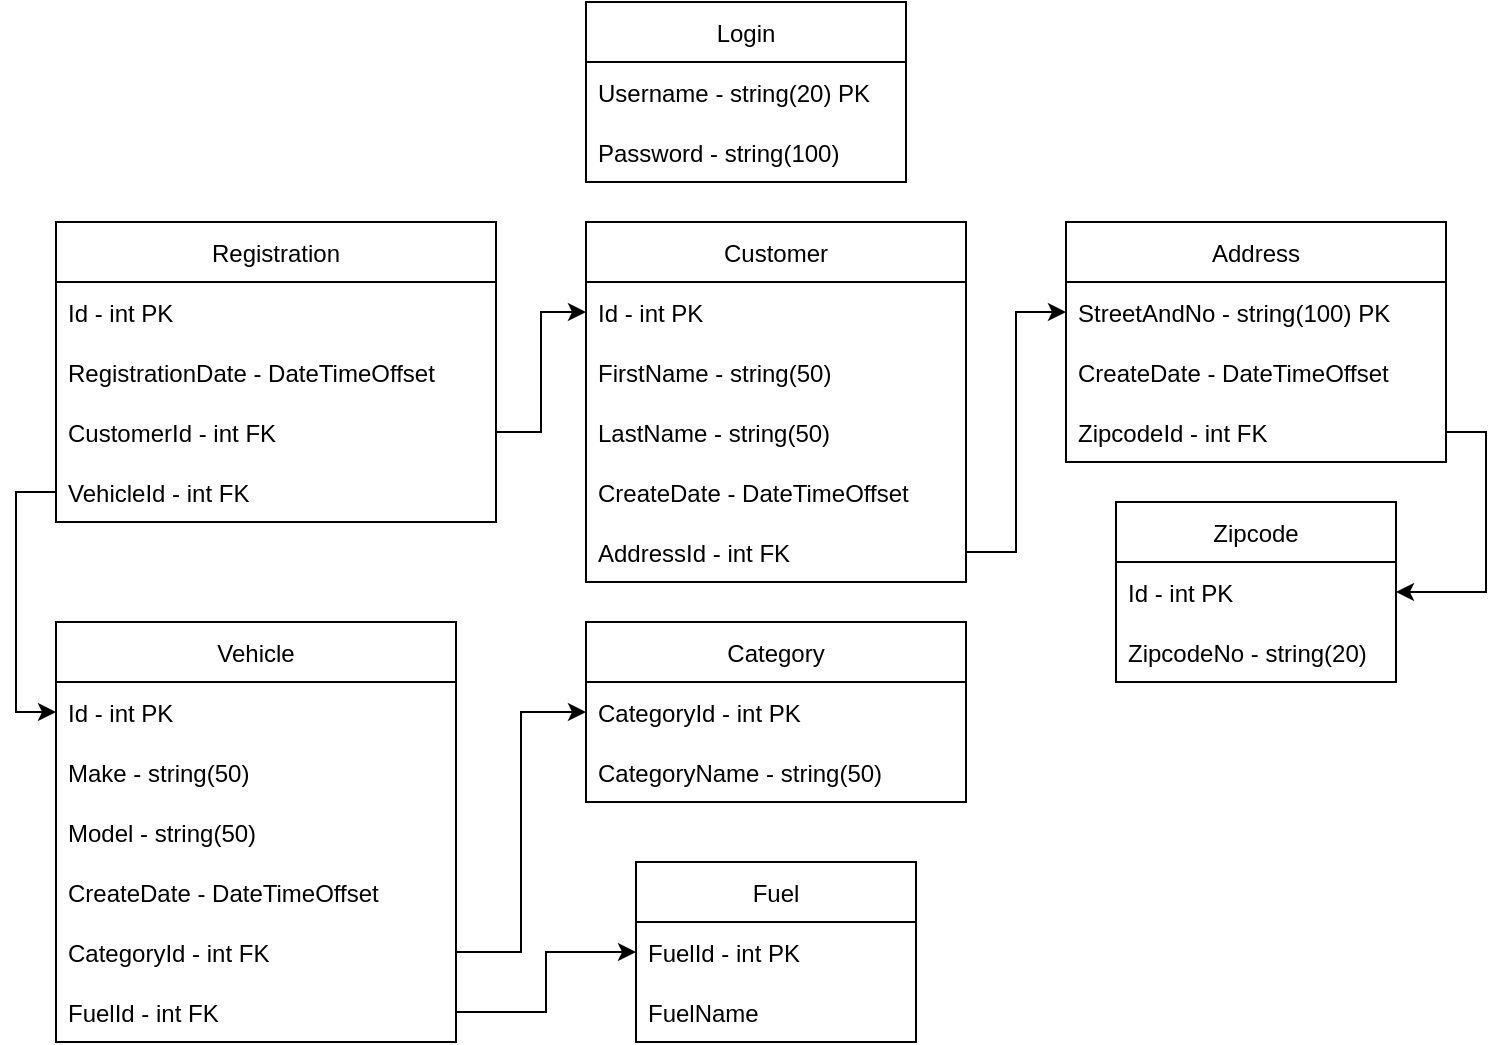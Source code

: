 <mxfile version="17.1.0" type="device"><diagram id="hZB2YYF9o8FqdEhSAHvk" name="Page-1"><mxGraphModel dx="868" dy="520" grid="1" gridSize="10" guides="1" tooltips="1" connect="1" arrows="1" fold="1" page="1" pageScale="1" pageWidth="827" pageHeight="1169" math="0" shadow="0"><root><mxCell id="0"/><mxCell id="1" parent="0"/><mxCell id="BB145jm6wdzGASiEvPl8-1" value="Login" style="swimlane;fontStyle=0;childLayout=stackLayout;horizontal=1;startSize=30;horizontalStack=0;resizeParent=1;resizeParentMax=0;resizeLast=0;collapsible=1;marginBottom=0;" parent="1" vertex="1"><mxGeometry x="305" y="50" width="160" height="90" as="geometry"/></mxCell><mxCell id="BB145jm6wdzGASiEvPl8-2" value="Username - string(20) PK " style="text;strokeColor=none;fillColor=none;align=left;verticalAlign=middle;spacingLeft=4;spacingRight=4;overflow=hidden;points=[[0,0.5],[1,0.5]];portConstraint=eastwest;rotatable=0;" parent="BB145jm6wdzGASiEvPl8-1" vertex="1"><mxGeometry y="30" width="160" height="30" as="geometry"/></mxCell><mxCell id="BB145jm6wdzGASiEvPl8-3" value="Password - string(100)" style="text;strokeColor=none;fillColor=none;align=left;verticalAlign=middle;spacingLeft=4;spacingRight=4;overflow=hidden;points=[[0,0.5],[1,0.5]];portConstraint=eastwest;rotatable=0;" parent="BB145jm6wdzGASiEvPl8-1" vertex="1"><mxGeometry y="60" width="160" height="30" as="geometry"/></mxCell><mxCell id="BB145jm6wdzGASiEvPl8-5" value="Address" style="swimlane;fontStyle=0;childLayout=stackLayout;horizontal=1;startSize=30;horizontalStack=0;resizeParent=1;resizeParentMax=0;resizeLast=0;collapsible=1;marginBottom=0;" parent="1" vertex="1"><mxGeometry x="545" y="160" width="190" height="120" as="geometry"/></mxCell><mxCell id="BB145jm6wdzGASiEvPl8-6" value="StreetAndNo - string(100) PK " style="text;strokeColor=none;fillColor=none;align=left;verticalAlign=middle;spacingLeft=4;spacingRight=4;overflow=hidden;points=[[0,0.5],[1,0.5]];portConstraint=eastwest;rotatable=0;" parent="BB145jm6wdzGASiEvPl8-5" vertex="1"><mxGeometry y="30" width="190" height="30" as="geometry"/></mxCell><mxCell id="BB145jm6wdzGASiEvPl8-7" value="CreateDate - DateTimeOffset" style="text;strokeColor=none;fillColor=none;align=left;verticalAlign=middle;spacingLeft=4;spacingRight=4;overflow=hidden;points=[[0,0.5],[1,0.5]];portConstraint=eastwest;rotatable=0;" parent="BB145jm6wdzGASiEvPl8-5" vertex="1"><mxGeometry y="60" width="190" height="30" as="geometry"/></mxCell><mxCell id="BB145jm6wdzGASiEvPl8-10" value="ZipcodeId - int FK" style="text;strokeColor=none;fillColor=none;align=left;verticalAlign=middle;spacingLeft=4;spacingRight=4;overflow=hidden;points=[[0,0.5],[1,0.5]];portConstraint=eastwest;rotatable=0;" parent="BB145jm6wdzGASiEvPl8-5" vertex="1"><mxGeometry y="90" width="190" height="30" as="geometry"/></mxCell><mxCell id="BB145jm6wdzGASiEvPl8-11" value="Customer" style="swimlane;fontStyle=0;childLayout=stackLayout;horizontal=1;startSize=30;horizontalStack=0;resizeParent=1;resizeParentMax=0;resizeLast=0;collapsible=1;marginBottom=0;" parent="1" vertex="1"><mxGeometry x="305" y="160" width="190" height="180" as="geometry"/></mxCell><mxCell id="BB145jm6wdzGASiEvPl8-12" value="Id - int PK" style="text;strokeColor=none;fillColor=none;align=left;verticalAlign=middle;spacingLeft=4;spacingRight=4;overflow=hidden;points=[[0,0.5],[1,0.5]];portConstraint=eastwest;rotatable=0;" parent="BB145jm6wdzGASiEvPl8-11" vertex="1"><mxGeometry y="30" width="190" height="30" as="geometry"/></mxCell><mxCell id="BB145jm6wdzGASiEvPl8-13" value="FirstName - string(50)" style="text;strokeColor=none;fillColor=none;align=left;verticalAlign=middle;spacingLeft=4;spacingRight=4;overflow=hidden;points=[[0,0.5],[1,0.5]];portConstraint=eastwest;rotatable=0;" parent="BB145jm6wdzGASiEvPl8-11" vertex="1"><mxGeometry y="60" width="190" height="30" as="geometry"/></mxCell><mxCell id="BB145jm6wdzGASiEvPl8-14" value="LastName - string(50)" style="text;strokeColor=none;fillColor=none;align=left;verticalAlign=middle;spacingLeft=4;spacingRight=4;overflow=hidden;points=[[0,0.5],[1,0.5]];portConstraint=eastwest;rotatable=0;" parent="BB145jm6wdzGASiEvPl8-11" vertex="1"><mxGeometry y="90" width="190" height="30" as="geometry"/></mxCell><mxCell id="BB145jm6wdzGASiEvPl8-16" value="CreateDate - DateTimeOffset" style="text;strokeColor=none;fillColor=none;align=left;verticalAlign=middle;spacingLeft=4;spacingRight=4;overflow=hidden;points=[[0,0.5],[1,0.5]];portConstraint=eastwest;rotatable=0;" parent="BB145jm6wdzGASiEvPl8-11" vertex="1"><mxGeometry y="120" width="190" height="30" as="geometry"/></mxCell><mxCell id="BB145jm6wdzGASiEvPl8-15" value="AddressId - int FK" style="text;strokeColor=none;fillColor=none;align=left;verticalAlign=middle;spacingLeft=4;spacingRight=4;overflow=hidden;points=[[0,0.5],[1,0.5]];portConstraint=eastwest;rotatable=0;" parent="BB145jm6wdzGASiEvPl8-11" vertex="1"><mxGeometry y="150" width="190" height="30" as="geometry"/></mxCell><mxCell id="BB145jm6wdzGASiEvPl8-17" value="Zipcode" style="swimlane;fontStyle=0;childLayout=stackLayout;horizontal=1;startSize=30;horizontalStack=0;resizeParent=1;resizeParentMax=0;resizeLast=0;collapsible=1;marginBottom=0;" parent="1" vertex="1"><mxGeometry x="570" y="300" width="140" height="90" as="geometry"/></mxCell><mxCell id="BB145jm6wdzGASiEvPl8-18" value="Id - int PK" style="text;strokeColor=none;fillColor=none;align=left;verticalAlign=middle;spacingLeft=4;spacingRight=4;overflow=hidden;points=[[0,0.5],[1,0.5]];portConstraint=eastwest;rotatable=0;" parent="BB145jm6wdzGASiEvPl8-17" vertex="1"><mxGeometry y="30" width="140" height="30" as="geometry"/></mxCell><mxCell id="BB145jm6wdzGASiEvPl8-19" value="ZipcodeNo - string(20)" style="text;strokeColor=none;fillColor=none;align=left;verticalAlign=middle;spacingLeft=4;spacingRight=4;overflow=hidden;points=[[0,0.5],[1,0.5]];portConstraint=eastwest;rotatable=0;" parent="BB145jm6wdzGASiEvPl8-17" vertex="1"><mxGeometry y="60" width="140" height="30" as="geometry"/></mxCell><mxCell id="BB145jm6wdzGASiEvPl8-21" style="edgeStyle=orthogonalEdgeStyle;rounded=0;orthogonalLoop=1;jettySize=auto;html=1;exitX=1;exitY=0.5;exitDx=0;exitDy=0;entryX=1;entryY=0.5;entryDx=0;entryDy=0;" parent="1" source="BB145jm6wdzGASiEvPl8-10" target="BB145jm6wdzGASiEvPl8-18" edge="1"><mxGeometry relative="1" as="geometry"/></mxCell><mxCell id="BB145jm6wdzGASiEvPl8-23" value="Vehicle" style="swimlane;fontStyle=0;childLayout=stackLayout;horizontal=1;startSize=30;horizontalStack=0;resizeParent=1;resizeParentMax=0;resizeLast=0;collapsible=1;marginBottom=0;" parent="1" vertex="1"><mxGeometry x="40" y="360" width="200" height="210" as="geometry"/></mxCell><mxCell id="BB145jm6wdzGASiEvPl8-24" value="Id - int PK" style="text;strokeColor=none;fillColor=none;align=left;verticalAlign=middle;spacingLeft=4;spacingRight=4;overflow=hidden;points=[[0,0.5],[1,0.5]];portConstraint=eastwest;rotatable=0;" parent="BB145jm6wdzGASiEvPl8-23" vertex="1"><mxGeometry y="30" width="200" height="30" as="geometry"/></mxCell><mxCell id="BB145jm6wdzGASiEvPl8-25" value="Make - string(50)" style="text;strokeColor=none;fillColor=none;align=left;verticalAlign=middle;spacingLeft=4;spacingRight=4;overflow=hidden;points=[[0,0.5],[1,0.5]];portConstraint=eastwest;rotatable=0;" parent="BB145jm6wdzGASiEvPl8-23" vertex="1"><mxGeometry y="60" width="200" height="30" as="geometry"/></mxCell><mxCell id="BB145jm6wdzGASiEvPl8-26" value="Model - string(50)" style="text;strokeColor=none;fillColor=none;align=left;verticalAlign=middle;spacingLeft=4;spacingRight=4;overflow=hidden;points=[[0,0.5],[1,0.5]];portConstraint=eastwest;rotatable=0;" parent="BB145jm6wdzGASiEvPl8-23" vertex="1"><mxGeometry y="90" width="200" height="30" as="geometry"/></mxCell><mxCell id="BB145jm6wdzGASiEvPl8-30" value="CreateDate - DateTimeOffset" style="text;strokeColor=none;fillColor=none;align=left;verticalAlign=middle;spacingLeft=4;spacingRight=4;overflow=hidden;points=[[0,0.5],[1,0.5]];portConstraint=eastwest;rotatable=0;" parent="BB145jm6wdzGASiEvPl8-23" vertex="1"><mxGeometry y="120" width="200" height="30" as="geometry"/></mxCell><mxCell id="BB145jm6wdzGASiEvPl8-29" value="CategoryId - int FK" style="text;strokeColor=none;fillColor=none;align=left;verticalAlign=middle;spacingLeft=4;spacingRight=4;overflow=hidden;points=[[0,0.5],[1,0.5]];portConstraint=eastwest;rotatable=0;" parent="BB145jm6wdzGASiEvPl8-23" vertex="1"><mxGeometry y="150" width="200" height="30" as="geometry"/></mxCell><mxCell id="BB145jm6wdzGASiEvPl8-28" value="FuelId - int FK" style="text;strokeColor=none;fillColor=none;align=left;verticalAlign=middle;spacingLeft=4;spacingRight=4;overflow=hidden;points=[[0,0.5],[1,0.5]];portConstraint=eastwest;rotatable=0;" parent="BB145jm6wdzGASiEvPl8-23" vertex="1"><mxGeometry y="180" width="200" height="30" as="geometry"/></mxCell><mxCell id="BB145jm6wdzGASiEvPl8-27" style="edgeStyle=orthogonalEdgeStyle;rounded=0;orthogonalLoop=1;jettySize=auto;html=1;exitX=1;exitY=0.5;exitDx=0;exitDy=0;entryX=0;entryY=0.5;entryDx=0;entryDy=0;" parent="1" source="BB145jm6wdzGASiEvPl8-15" target="BB145jm6wdzGASiEvPl8-6" edge="1"><mxGeometry relative="1" as="geometry"/></mxCell><mxCell id="BB145jm6wdzGASiEvPl8-31" value="Category" style="swimlane;fontStyle=0;childLayout=stackLayout;horizontal=1;startSize=30;horizontalStack=0;resizeParent=1;resizeParentMax=0;resizeLast=0;collapsible=1;marginBottom=0;" parent="1" vertex="1"><mxGeometry x="305" y="360" width="190" height="90" as="geometry"/></mxCell><mxCell id="BB145jm6wdzGASiEvPl8-32" value="CategoryId - int PK" style="text;strokeColor=none;fillColor=none;align=left;verticalAlign=middle;spacingLeft=4;spacingRight=4;overflow=hidden;points=[[0,0.5],[1,0.5]];portConstraint=eastwest;rotatable=0;" parent="BB145jm6wdzGASiEvPl8-31" vertex="1"><mxGeometry y="30" width="190" height="30" as="geometry"/></mxCell><mxCell id="BB145jm6wdzGASiEvPl8-33" value="CategoryName - string(50)" style="text;strokeColor=none;fillColor=none;align=left;verticalAlign=middle;spacingLeft=4;spacingRight=4;overflow=hidden;points=[[0,0.5],[1,0.5]];portConstraint=eastwest;rotatable=0;" parent="BB145jm6wdzGASiEvPl8-31" vertex="1"><mxGeometry y="60" width="190" height="30" as="geometry"/></mxCell><mxCell id="BB145jm6wdzGASiEvPl8-35" style="edgeStyle=orthogonalEdgeStyle;rounded=0;orthogonalLoop=1;jettySize=auto;html=1;exitX=1;exitY=0.5;exitDx=0;exitDy=0;entryX=0;entryY=0.5;entryDx=0;entryDy=0;" parent="1" source="BB145jm6wdzGASiEvPl8-29" target="BB145jm6wdzGASiEvPl8-32" edge="1"><mxGeometry relative="1" as="geometry"/></mxCell><mxCell id="BB145jm6wdzGASiEvPl8-36" value="Fuel" style="swimlane;fontStyle=0;childLayout=stackLayout;horizontal=1;startSize=30;horizontalStack=0;resizeParent=1;resizeParentMax=0;resizeLast=0;collapsible=1;marginBottom=0;" parent="1" vertex="1"><mxGeometry x="330" y="480" width="140" height="90" as="geometry"/></mxCell><mxCell id="BB145jm6wdzGASiEvPl8-37" value="FuelId - int PK" style="text;strokeColor=none;fillColor=none;align=left;verticalAlign=middle;spacingLeft=4;spacingRight=4;overflow=hidden;points=[[0,0.5],[1,0.5]];portConstraint=eastwest;rotatable=0;" parent="BB145jm6wdzGASiEvPl8-36" vertex="1"><mxGeometry y="30" width="140" height="30" as="geometry"/></mxCell><mxCell id="BB145jm6wdzGASiEvPl8-38" value="FuelName" style="text;strokeColor=none;fillColor=none;align=left;verticalAlign=middle;spacingLeft=4;spacingRight=4;overflow=hidden;points=[[0,0.5],[1,0.5]];portConstraint=eastwest;rotatable=0;" parent="BB145jm6wdzGASiEvPl8-36" vertex="1"><mxGeometry y="60" width="140" height="30" as="geometry"/></mxCell><mxCell id="BB145jm6wdzGASiEvPl8-40" style="edgeStyle=orthogonalEdgeStyle;rounded=0;orthogonalLoop=1;jettySize=auto;html=1;exitX=1;exitY=0.5;exitDx=0;exitDy=0;" parent="1" source="BB145jm6wdzGASiEvPl8-28" target="BB145jm6wdzGASiEvPl8-37" edge="1"><mxGeometry relative="1" as="geometry"/></mxCell><mxCell id="BB145jm6wdzGASiEvPl8-41" value="Registration" style="swimlane;fontStyle=0;childLayout=stackLayout;horizontal=1;startSize=30;horizontalStack=0;resizeParent=1;resizeParentMax=0;resizeLast=0;collapsible=1;marginBottom=0;" parent="1" vertex="1"><mxGeometry x="40" y="160" width="220" height="150" as="geometry"/></mxCell><mxCell id="BB145jm6wdzGASiEvPl8-42" value="Id - int PK" style="text;strokeColor=none;fillColor=none;align=left;verticalAlign=middle;spacingLeft=4;spacingRight=4;overflow=hidden;points=[[0,0.5],[1,0.5]];portConstraint=eastwest;rotatable=0;" parent="BB145jm6wdzGASiEvPl8-41" vertex="1"><mxGeometry y="30" width="220" height="30" as="geometry"/></mxCell><mxCell id="BB145jm6wdzGASiEvPl8-44" value="RegistrationDate - DateTimeOffset" style="text;strokeColor=none;fillColor=none;align=left;verticalAlign=middle;spacingLeft=4;spacingRight=4;overflow=hidden;points=[[0,0.5],[1,0.5]];portConstraint=eastwest;rotatable=0;" parent="BB145jm6wdzGASiEvPl8-41" vertex="1"><mxGeometry y="60" width="220" height="30" as="geometry"/></mxCell><mxCell id="BB145jm6wdzGASiEvPl8-43" value="CustomerId - int FK" style="text;strokeColor=none;fillColor=none;align=left;verticalAlign=middle;spacingLeft=4;spacingRight=4;overflow=hidden;points=[[0,0.5],[1,0.5]];portConstraint=eastwest;rotatable=0;" parent="BB145jm6wdzGASiEvPl8-41" vertex="1"><mxGeometry y="90" width="220" height="30" as="geometry"/></mxCell><mxCell id="BB145jm6wdzGASiEvPl8-46" value="VehicleId - int FK" style="text;strokeColor=none;fillColor=none;align=left;verticalAlign=middle;spacingLeft=4;spacingRight=4;overflow=hidden;points=[[0,0.5],[1,0.5]];portConstraint=eastwest;rotatable=0;" parent="BB145jm6wdzGASiEvPl8-41" vertex="1"><mxGeometry y="120" width="220" height="30" as="geometry"/></mxCell><mxCell id="BB145jm6wdzGASiEvPl8-45" style="edgeStyle=orthogonalEdgeStyle;rounded=0;orthogonalLoop=1;jettySize=auto;html=1;exitX=1;exitY=0.5;exitDx=0;exitDy=0;entryX=0;entryY=0.5;entryDx=0;entryDy=0;" parent="1" source="BB145jm6wdzGASiEvPl8-43" target="BB145jm6wdzGASiEvPl8-12" edge="1"><mxGeometry relative="1" as="geometry"/></mxCell><mxCell id="BB145jm6wdzGASiEvPl8-47" style="edgeStyle=orthogonalEdgeStyle;rounded=0;orthogonalLoop=1;jettySize=auto;html=1;exitX=0;exitY=0.5;exitDx=0;exitDy=0;entryX=0;entryY=0.5;entryDx=0;entryDy=0;" parent="1" source="BB145jm6wdzGASiEvPl8-46" target="BB145jm6wdzGASiEvPl8-24" edge="1"><mxGeometry relative="1" as="geometry"/></mxCell></root></mxGraphModel></diagram></mxfile>